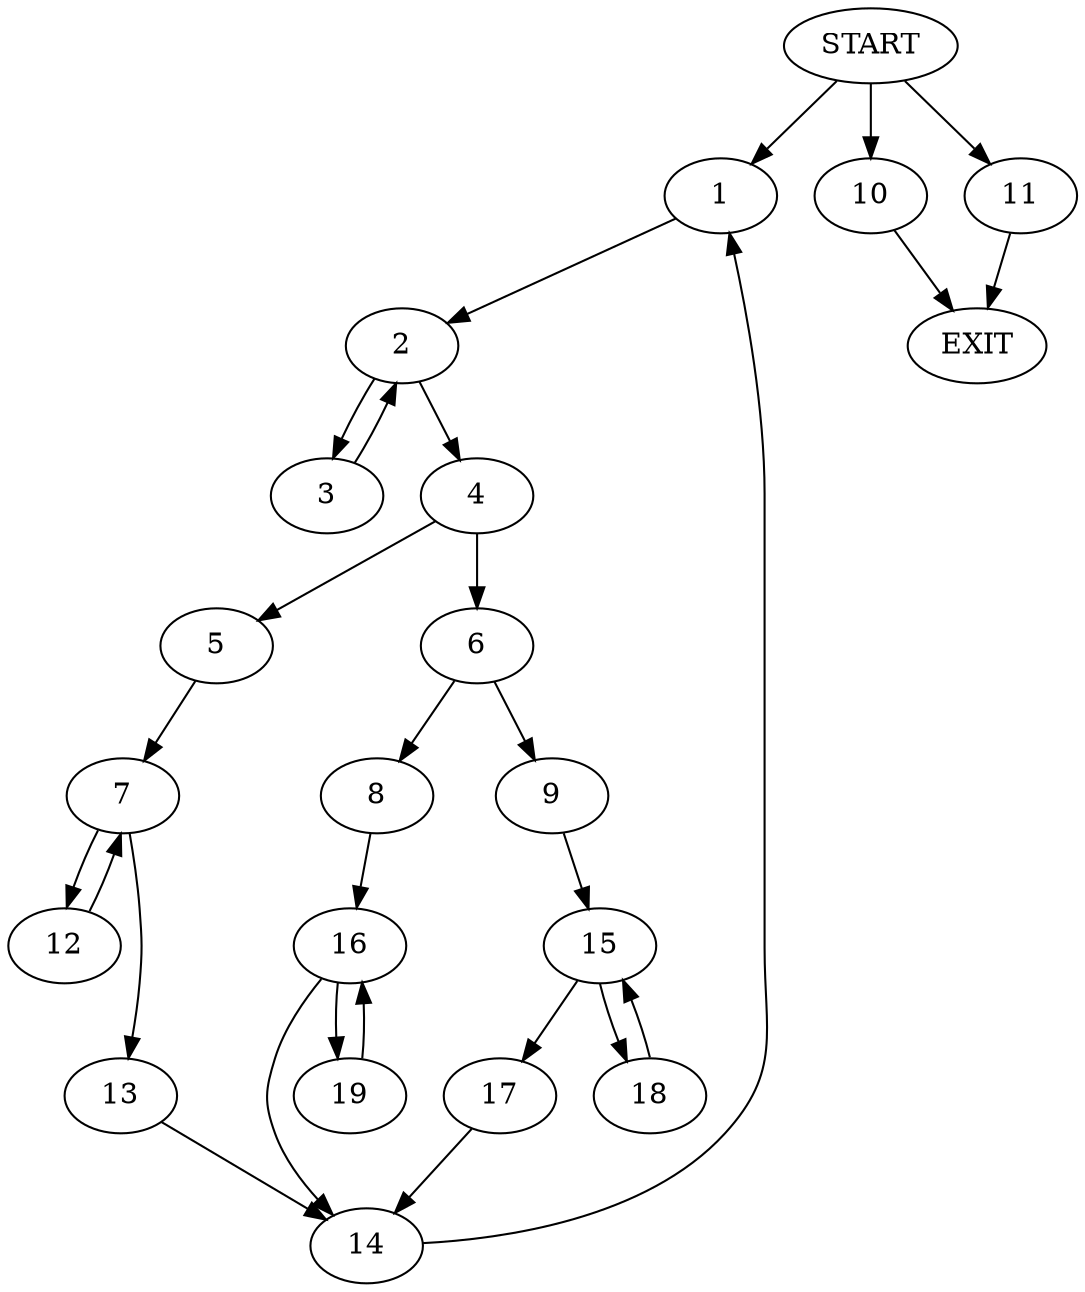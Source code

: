 digraph {
0 [label="START"]
20 [label="EXIT"]
0 -> 1
1 -> 2
2 -> 3
2 -> 4
3 -> 2
4 -> 5
4 -> 6
5 -> 7
6 -> 8
6 -> 9
0 -> 10
10 -> 20
0 -> 11
11 -> 20
7 -> 12
7 -> 13
12 -> 7
13 -> 14
14 -> 1
9 -> 15
8 -> 16
15 -> 17
15 -> 18
18 -> 15
17 -> 14
16 -> 14
16 -> 19
19 -> 16
}
